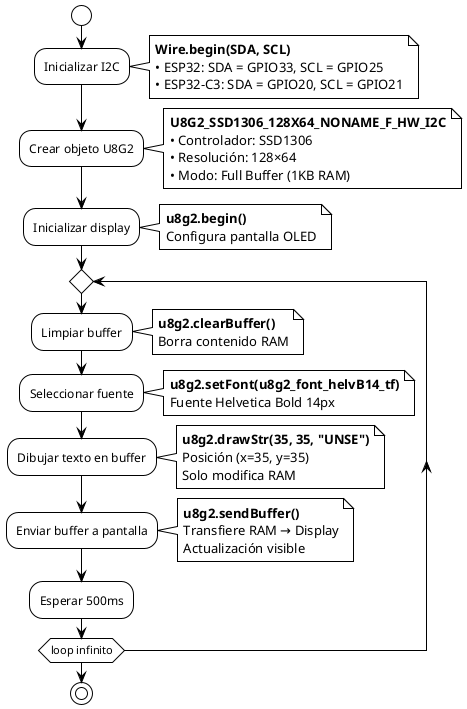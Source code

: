 @startuml oled_basico
!theme plain

start

:Inicializar I2C;
note right
  **Wire.begin(SDA, SCL)**
  • ESP32: SDA = GPIO33, SCL = GPIO25
  • ESP32-C3: SDA = GPIO20, SCL = GPIO21
end note

:Crear objeto U8G2;
note right
  **U8G2_SSD1306_128X64_NONAME_F_HW_I2C**
  • Controlador: SSD1306
  • Resolución: 128×64
  • Modo: Full Buffer (1KB RAM)
end note

:Inicializar display;
note right
  **u8g2.begin()**
  Configura pantalla OLED
end note

repeat
  :Limpiar buffer;
  note right
    **u8g2.clearBuffer()**
    Borra contenido RAM
  end note
  
  :Seleccionar fuente;
  note right
    **u8g2.setFont(u8g2_font_helvB14_tf)**
    Fuente Helvetica Bold 14px
  end note
  
  :Dibujar texto en buffer;
  note right
    **u8g2.drawStr(35, 35, "UNSE")**
    Posición (x=35, y=35)
    Solo modifica RAM
  end note
  
  :Enviar buffer a pantalla;
  note right
    **u8g2.sendBuffer()**
    Transfiere RAM → Display
    Actualización visible
  end note
  
  :Esperar 500ms;

repeat while (loop infinito)

stop

@enduml
